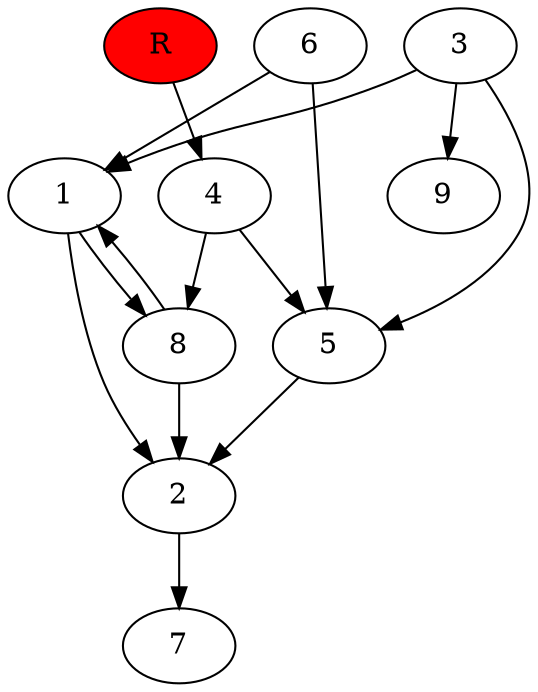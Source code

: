 digraph prb25429 {
	1
	2
	3
	4
	5
	6
	7
	8
	R [fillcolor="#ff0000" style=filled]
	1 -> 2
	1 -> 8
	2 -> 7
	3 -> 1
	3 -> 5
	3 -> 9
	4 -> 5
	4 -> 8
	5 -> 2
	6 -> 1
	6 -> 5
	8 -> 1
	8 -> 2
	R -> 4
}
